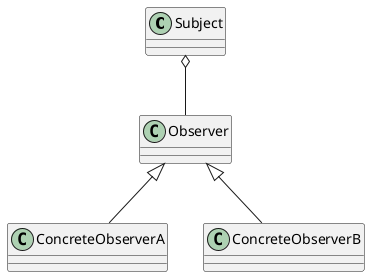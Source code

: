 @startuml
Subject  o--  Observer
Observer <|-- ConcreteObserverA
Observer <|-- ConcreteObserverB
@enduml
